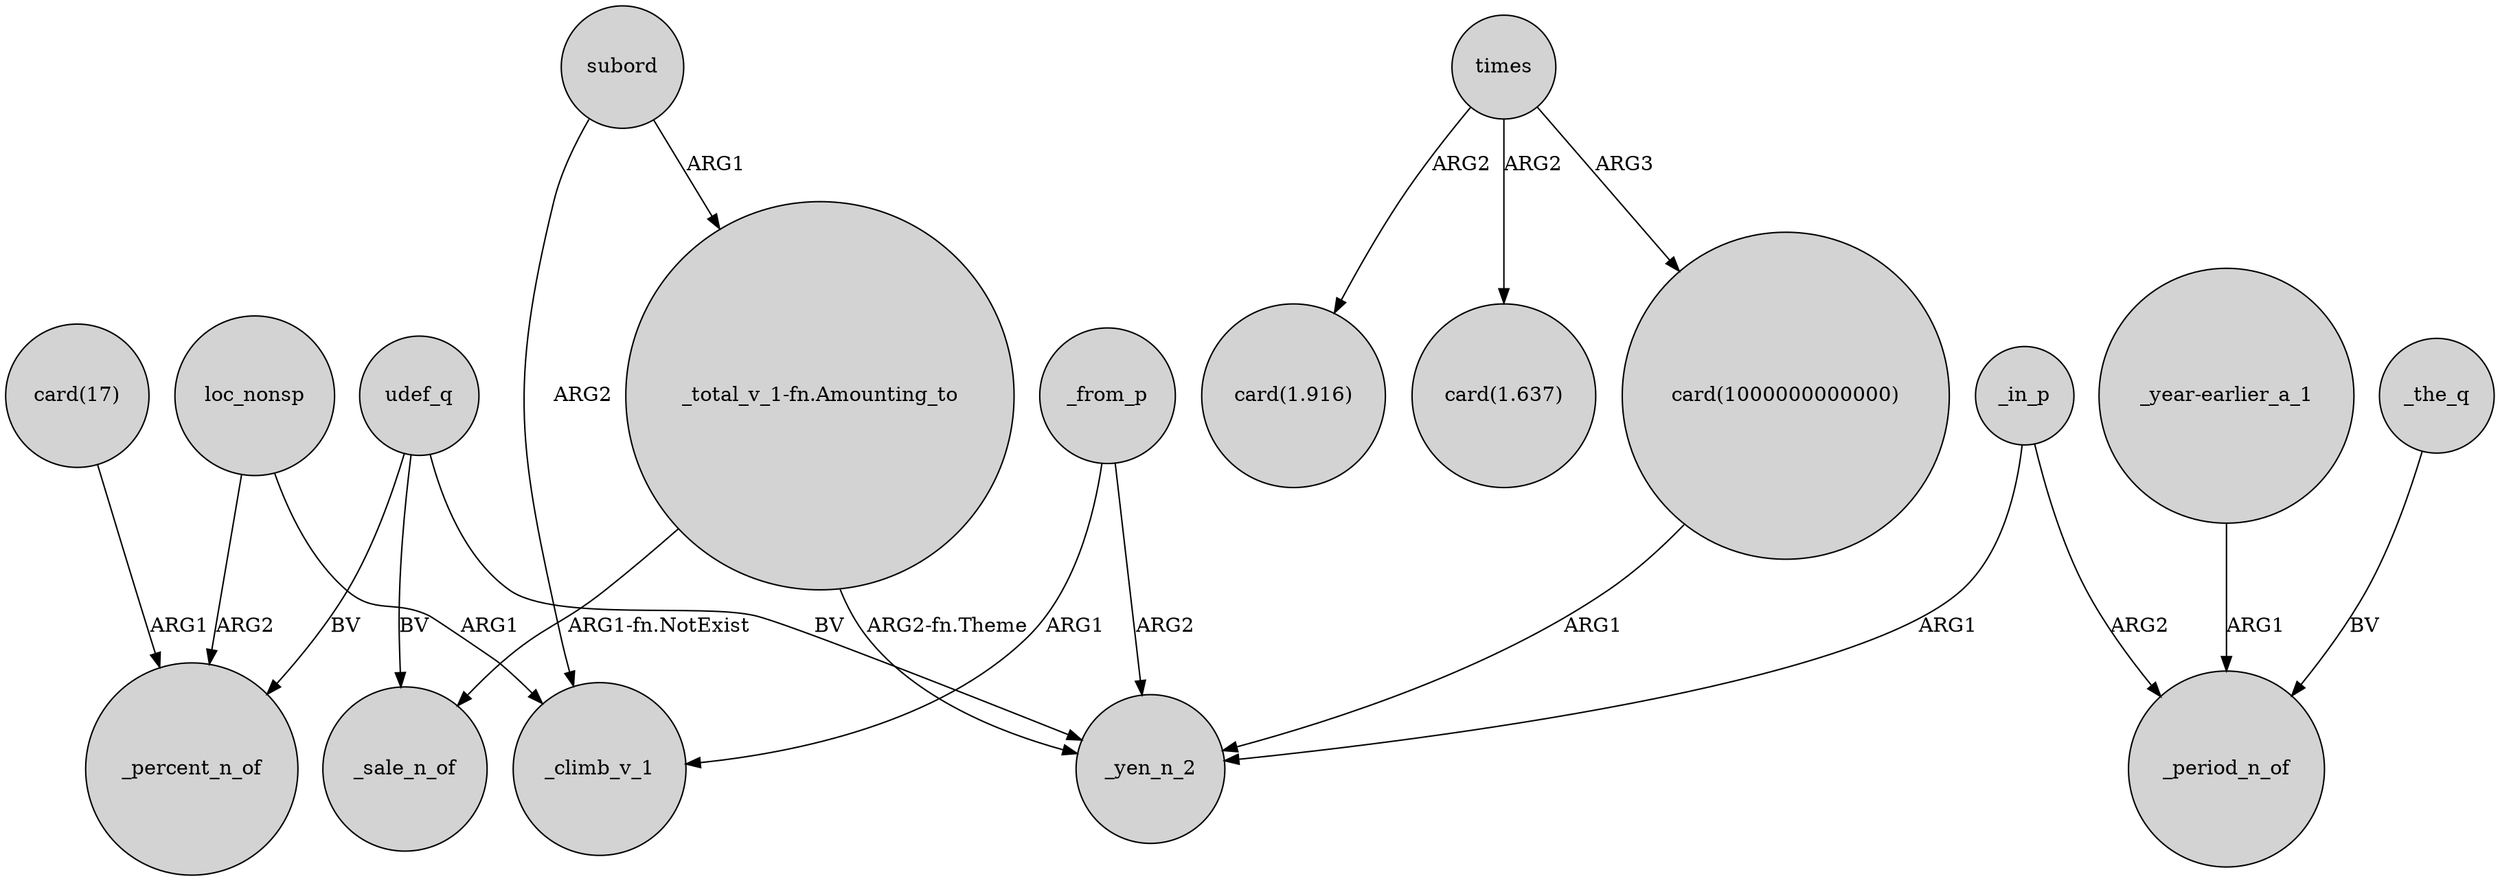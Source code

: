 digraph {
	node [shape=circle style=filled]
	_in_p -> _yen_n_2 [label=ARG1]
	"_year-earlier_a_1" -> _period_n_of [label=ARG1]
	udef_q -> _yen_n_2 [label=BV]
	"card(1000000000000)" -> _yen_n_2 [label=ARG1]
	times -> "card(1.637)" [label=ARG2]
	_from_p -> _climb_v_1 [label=ARG1]
	"card(17)" -> _percent_n_of [label=ARG1]
	subord -> "_total_v_1-fn.Amounting_to" [label=ARG1]
	loc_nonsp -> _climb_v_1 [label=ARG1]
	_the_q -> _period_n_of [label=BV]
	times -> "card(1000000000000)" [label=ARG3]
	times -> "card(1.916)" [label=ARG2]
	loc_nonsp -> _percent_n_of [label=ARG2]
	_in_p -> _period_n_of [label=ARG2]
	"_total_v_1-fn.Amounting_to" -> _sale_n_of [label="ARG1-fn.NotExist"]
	udef_q -> _sale_n_of [label=BV]
	subord -> _climb_v_1 [label=ARG2]
	"_total_v_1-fn.Amounting_to" -> _yen_n_2 [label="ARG2-fn.Theme"]
	udef_q -> _percent_n_of [label=BV]
	_from_p -> _yen_n_2 [label=ARG2]
}
